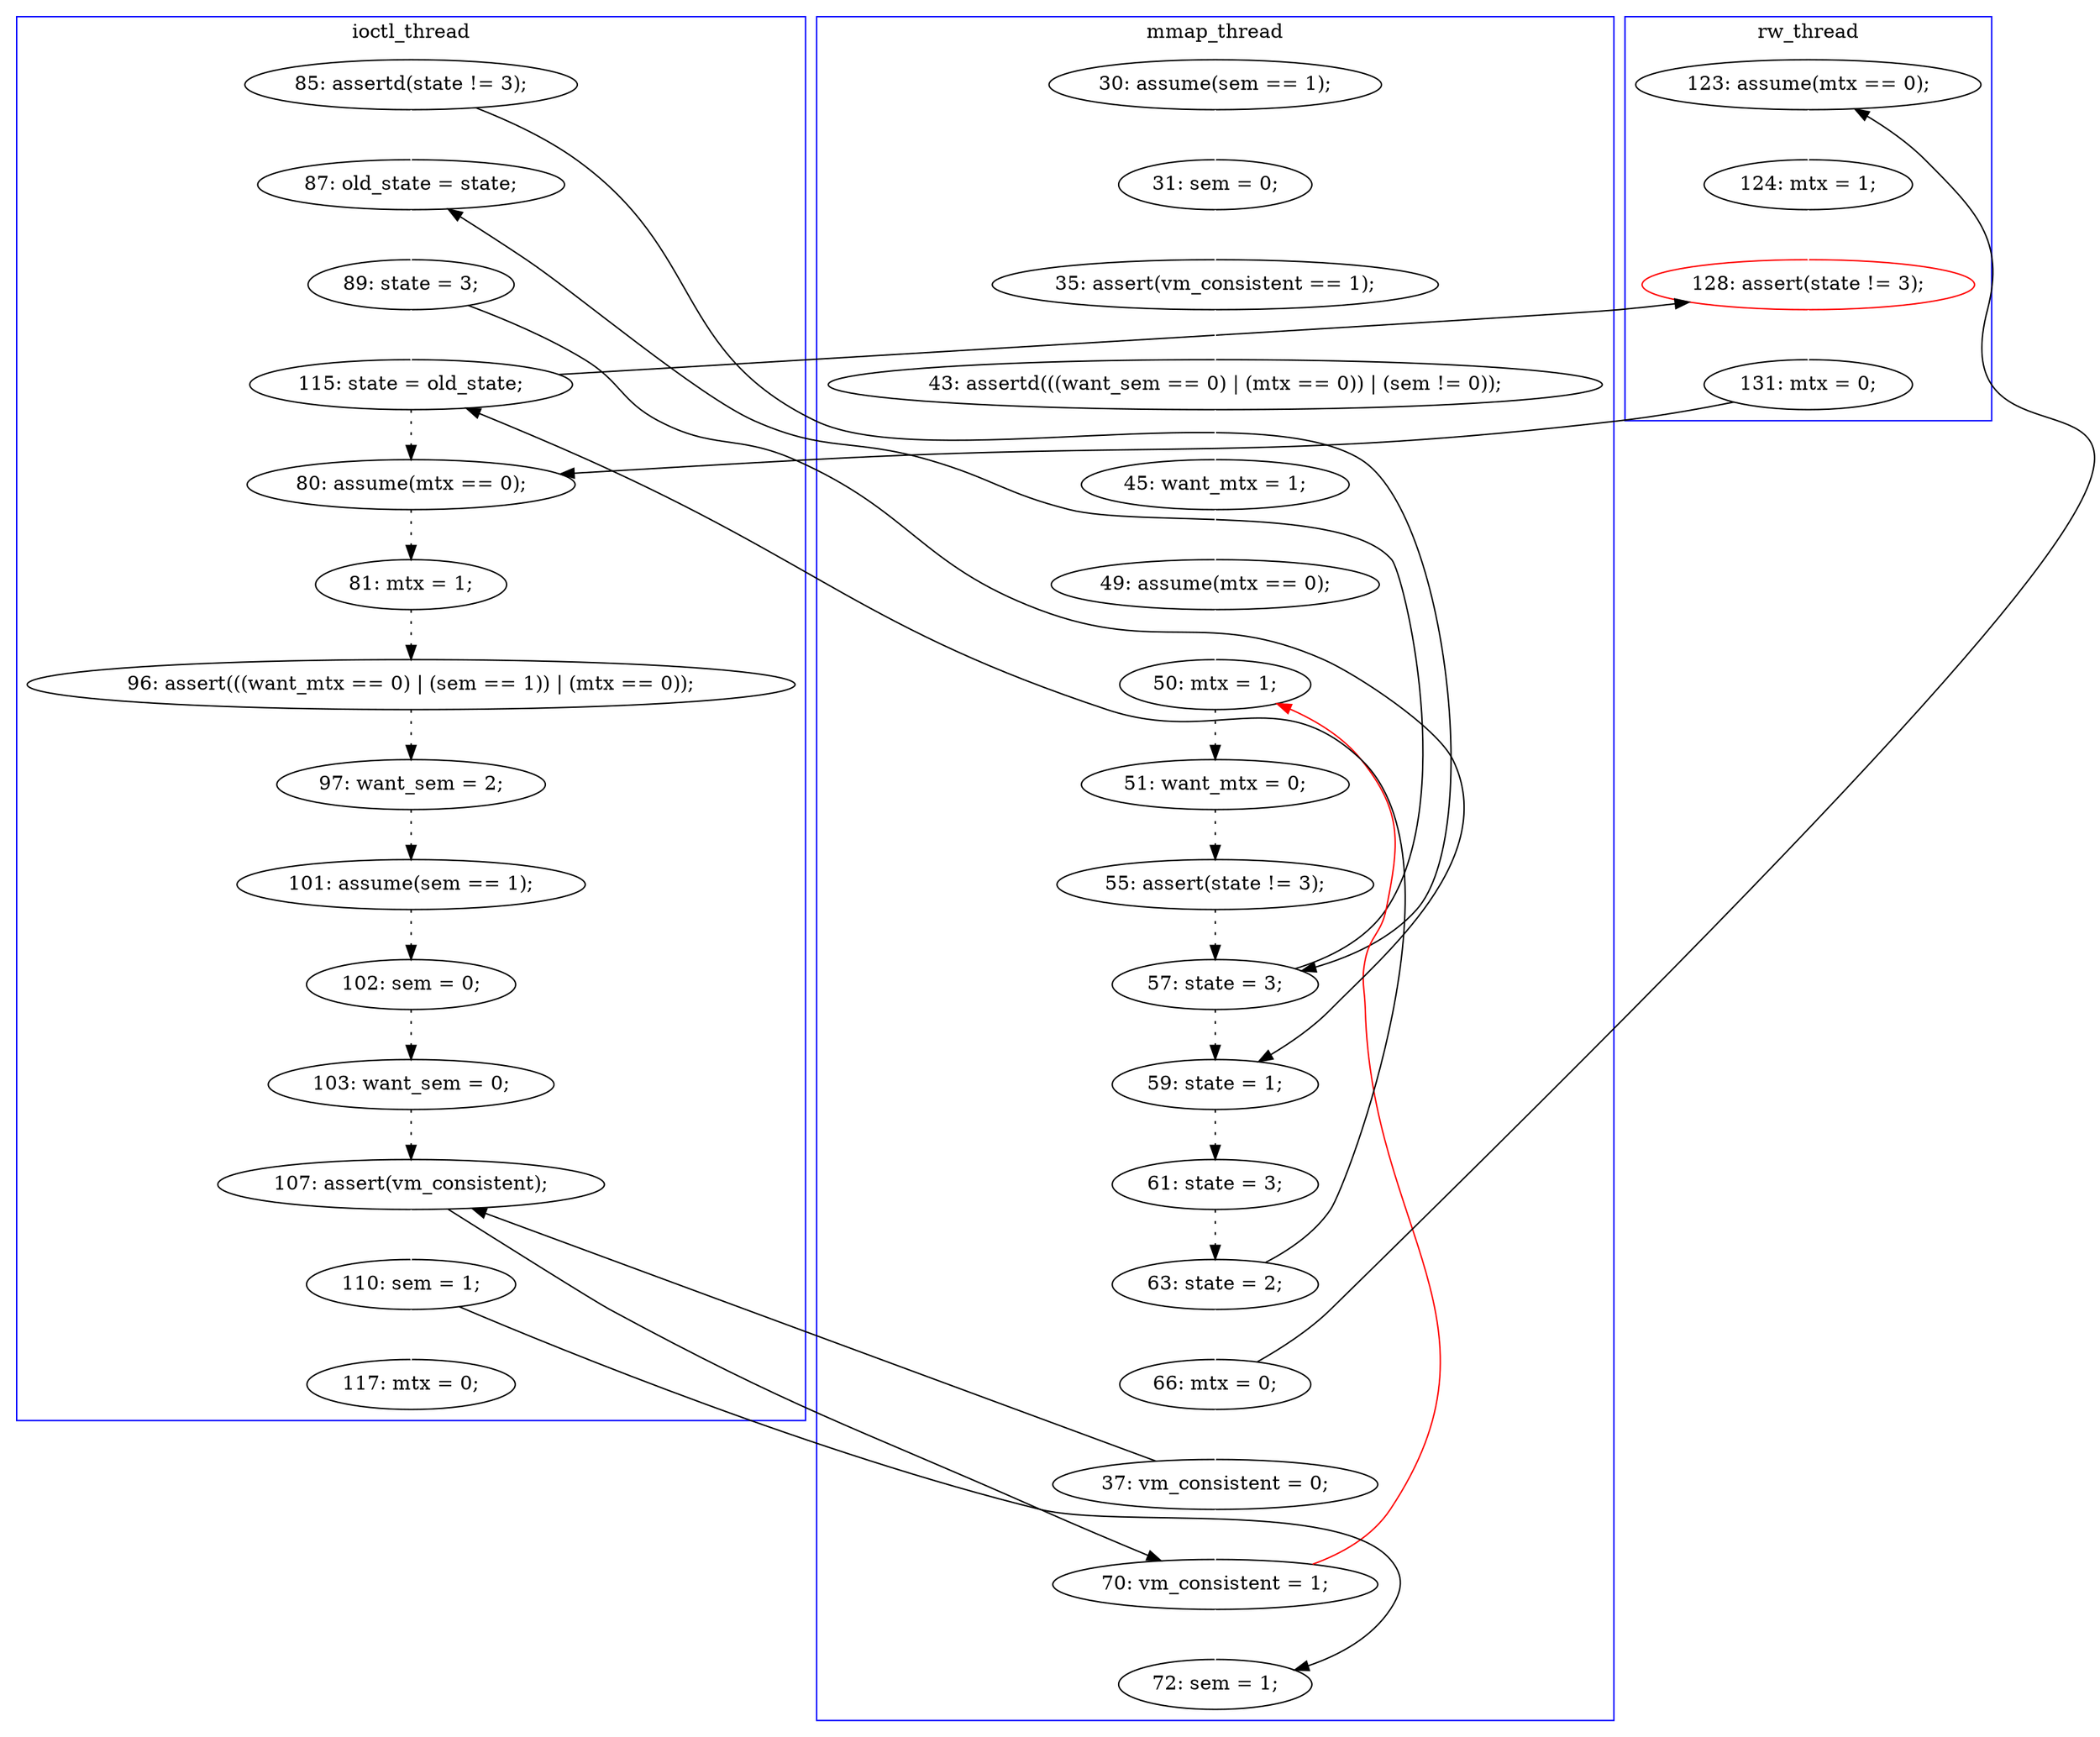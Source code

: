 digraph Counterexample {
	22 -> 23 [color = black, style = solid, constraint = false]
	11 -> 12 [color = white, style = solid]
	22 -> 26 [color = black, style = dotted]
	20 -> 23 [color = white, style = solid]
	17 -> 18 [color = white, style = solid]
	18 -> 19 [color = black, style = dotted]
	33 -> 36 [color = black, style = solid, constraint = false]
	44 -> 45 [color = black, style = dotted]
	48 -> 18 [color = red, style = solid, constraint = false]
	33 -> 38 [color = black, style = dotted]
	45 -> 46 [color = black, style = dotted]
	31 -> 32 [color = white, style = solid]
	24 -> 33 [color = white, style = solid]
	34 -> 35 [color = white, style = solid]
	26 -> 28 [color = black, style = dotted]
	35 -> 36 [color = white, style = solid]
	13 -> 14 [color = white, style = solid]
	36 -> 37 [color = white, style = solid]
	30 -> 31 [color = white, style = solid]
	48 -> 50 [color = white, style = solid]
	46 -> 47 [color = white, style = solid]
	28 -> 30 [color = black, style = dotted]
	12 -> 13 [color = white, style = solid]
	30 -> 33 [color = black, style = solid, constraint = false]
	46 -> 48 [color = black, style = solid, constraint = false]
	47 -> 49 [color = white, style = solid]
	32 -> 48 [color = white, style = solid]
	41 -> 42 [color = black, style = dotted]
	16 -> 17 [color = white, style = solid]
	37 -> 38 [color = black, style = solid, constraint = false]
	31 -> 34 [color = black, style = solid, constraint = false]
	14 -> 16 [color = white, style = solid]
	38 -> 39 [color = black, style = dotted]
	42 -> 43 [color = black, style = dotted]
	23 -> 24 [color = white, style = solid]
	21 -> 22 [color = black, style = dotted]
	20 -> 22 [color = black, style = solid, constraint = false]
	19 -> 21 [color = black, style = dotted]
	43 -> 44 [color = black, style = dotted]
	39 -> 41 [color = black, style = dotted]
	32 -> 46 [color = black, style = solid, constraint = false]
	47 -> 50 [color = black, style = solid, constraint = false]
	24 -> 26 [color = black, style = solid, constraint = false]
	subgraph cluster1 {
		label = mmap_thread
		color = blue
		11  [label = "30: assume(sem == 1);"]
		22  [label = "57: state = 3;"]
		14  [label = "43: assertd(((want_sem == 0) | (mtx == 0)) | (sem != 0));"]
		32  [label = "37: vm_consistent = 0;"]
		16  [label = "45: want_mtx = 1;"]
		50  [label = "72: sem = 1;"]
		17  [label = "49: assume(mtx == 0);"]
		19  [label = "51: want_mtx = 0;"]
		21  [label = "55: assert(state != 3);"]
		26  [label = "59: state = 1;"]
		31  [label = "66: mtx = 0;"]
		13  [label = "35: assert(vm_consistent == 1);"]
		28  [label = "61: state = 3;"]
		30  [label = "63: state = 2;"]
		18  [label = "50: mtx = 1;"]
		12  [label = "31: sem = 0;"]
		48  [label = "70: vm_consistent = 1;"]
	}
	subgraph cluster3 {
		label = rw_thread
		color = blue
		34  [label = "123: assume(mtx == 0);"]
		36  [label = "128: assert(state != 3);", color = red]
		35  [label = "124: mtx = 1;"]
		37  [label = "131: mtx = 0;"]
	}
	subgraph cluster2 {
		label = ioctl_thread
		color = blue
		44  [label = "102: sem = 0;"]
		46  [label = "107: assert(vm_consistent);"]
		42  [label = "97: want_sem = 2;"]
		41  [label = "96: assert(((want_mtx == 0) | (sem == 1)) | (mtx == 0));"]
		33  [label = "115: state = old_state;"]
		49  [label = "117: mtx = 0;"]
		20  [label = "85: assertd(state != 3);"]
		24  [label = "89: state = 3;"]
		45  [label = "103: want_sem = 0;"]
		47  [label = "110: sem = 1;"]
		23  [label = "87: old_state = state;"]
		43  [label = "101: assume(sem == 1);"]
		38  [label = "80: assume(mtx == 0);"]
		39  [label = "81: mtx = 1;"]
	}
}